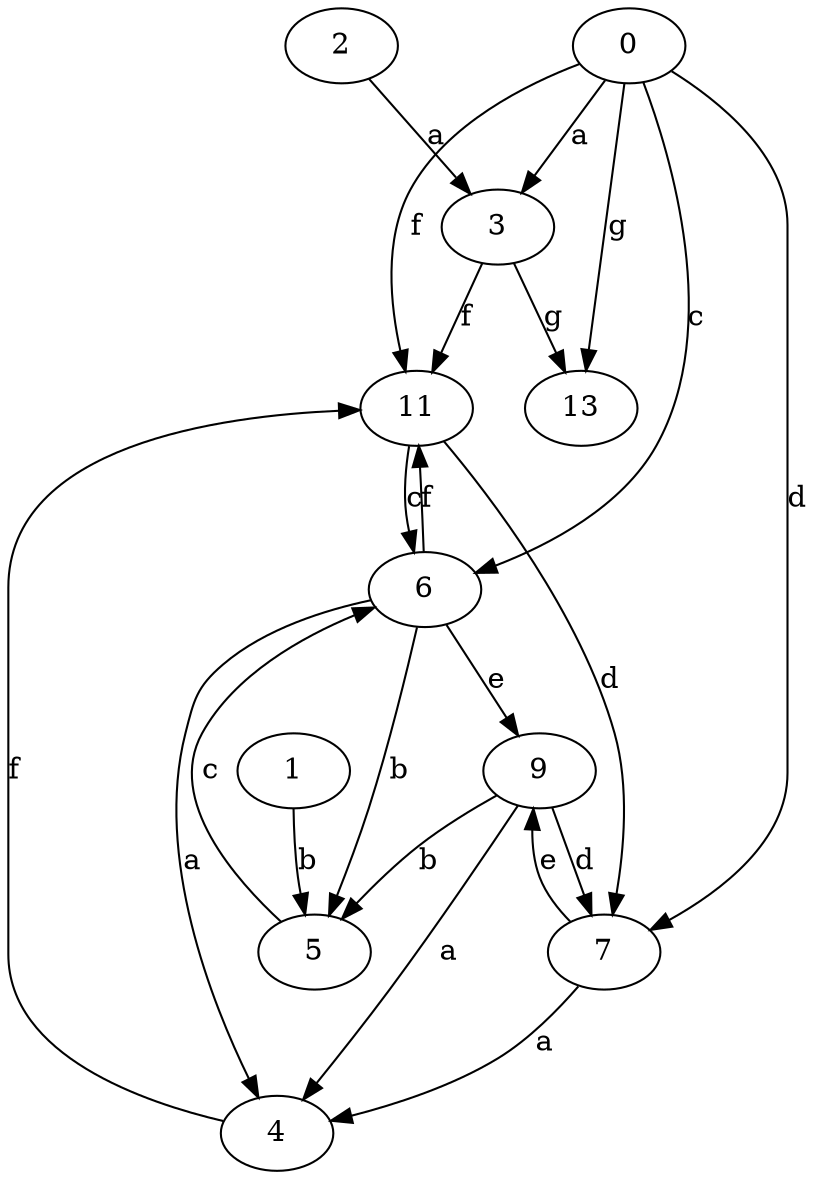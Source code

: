 strict digraph  {
3;
4;
5;
0;
6;
7;
9;
1;
11;
13;
2;
3 -> 11  [label=f];
3 -> 13  [label=g];
4 -> 11  [label=f];
5 -> 6  [label=c];
0 -> 3  [label=a];
0 -> 6  [label=c];
0 -> 7  [label=d];
0 -> 11  [label=f];
0 -> 13  [label=g];
6 -> 4  [label=a];
6 -> 5  [label=b];
6 -> 9  [label=e];
6 -> 11  [label=f];
7 -> 4  [label=a];
7 -> 9  [label=e];
9 -> 4  [label=a];
9 -> 5  [label=b];
9 -> 7  [label=d];
1 -> 5  [label=b];
11 -> 6  [label=c];
11 -> 7  [label=d];
2 -> 3  [label=a];
}
